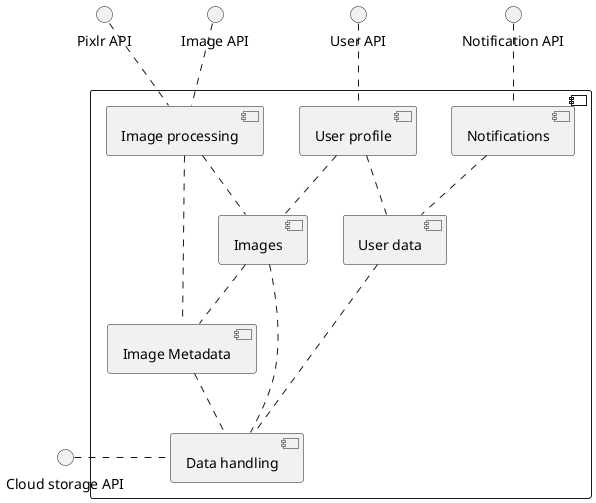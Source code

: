 @startuml level1

component {
    'component "User profile" 
    [User profile]

    'component "Notifications"
    [Notifications]

    'component "Image processing"
    [Image processing]

    'component "User Data"
    [User data]

    'component "Images and Image metadata"
    [Images]

    [Image Metadata]

    'component "file system storage"
    [Data handling]
}

interface "Image API" as I
interface "User API" as U
interface "Notification API" as N
interface "Cloud storage API" as C
interface "Pixlr API" as P


[User profile] .up. U
[Notifications] .up. N
[Image processing] .up. I
[Image processing] .up. P
[Data handling] .left. C 

[User data] .up. [User profile]
[Image Metadata] .up. [Image processing]
[Images] .up. [Image processing]
[Notifications] .. [User data]
[User data] .down. [Data handling]
[Images] .down. [Data handling]
[Image Metadata] .down. [Data handling]
[User profile] .. [Images]
[Images] .. [Image Metadata]



@enduml
